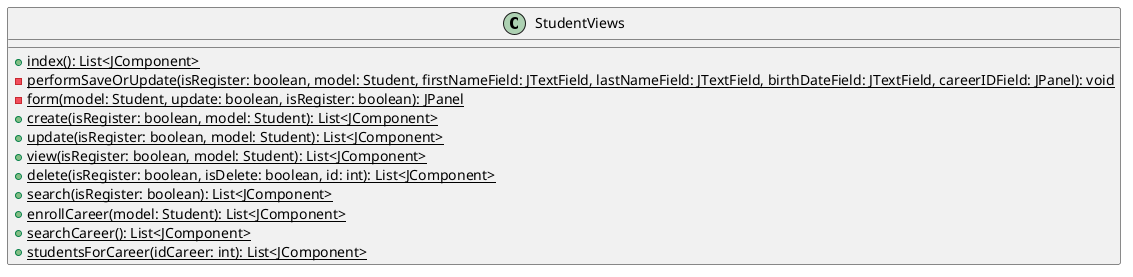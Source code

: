 @startuml

class StudentViews {
    + {static} index(): List<JComponent>
    - {static} performSaveOrUpdate(isRegister: boolean, model: Student, firstNameField: JTextField, lastNameField: JTextField, birthDateField: JTextField, careerIDField: JPanel): void
    - {static} form(model: Student, update: boolean, isRegister: boolean): JPanel
    + {static} create(isRegister: boolean, model: Student): List<JComponent>
    + {static} update(isRegister: boolean, model: Student): List<JComponent>
    + {static} view(isRegister: boolean, model: Student): List<JComponent>
    + {static} delete(isRegister: boolean, isDelete: boolean, id: int): List<JComponent>
    + {static} search(isRegister: boolean): List<JComponent>
    + {static} enrollCareer(model: Student): List<JComponent>
    + {static} searchCareer(): List<JComponent>
    + {static} studentsForCareer(idCareer: int): List<JComponent>
}

@enduml